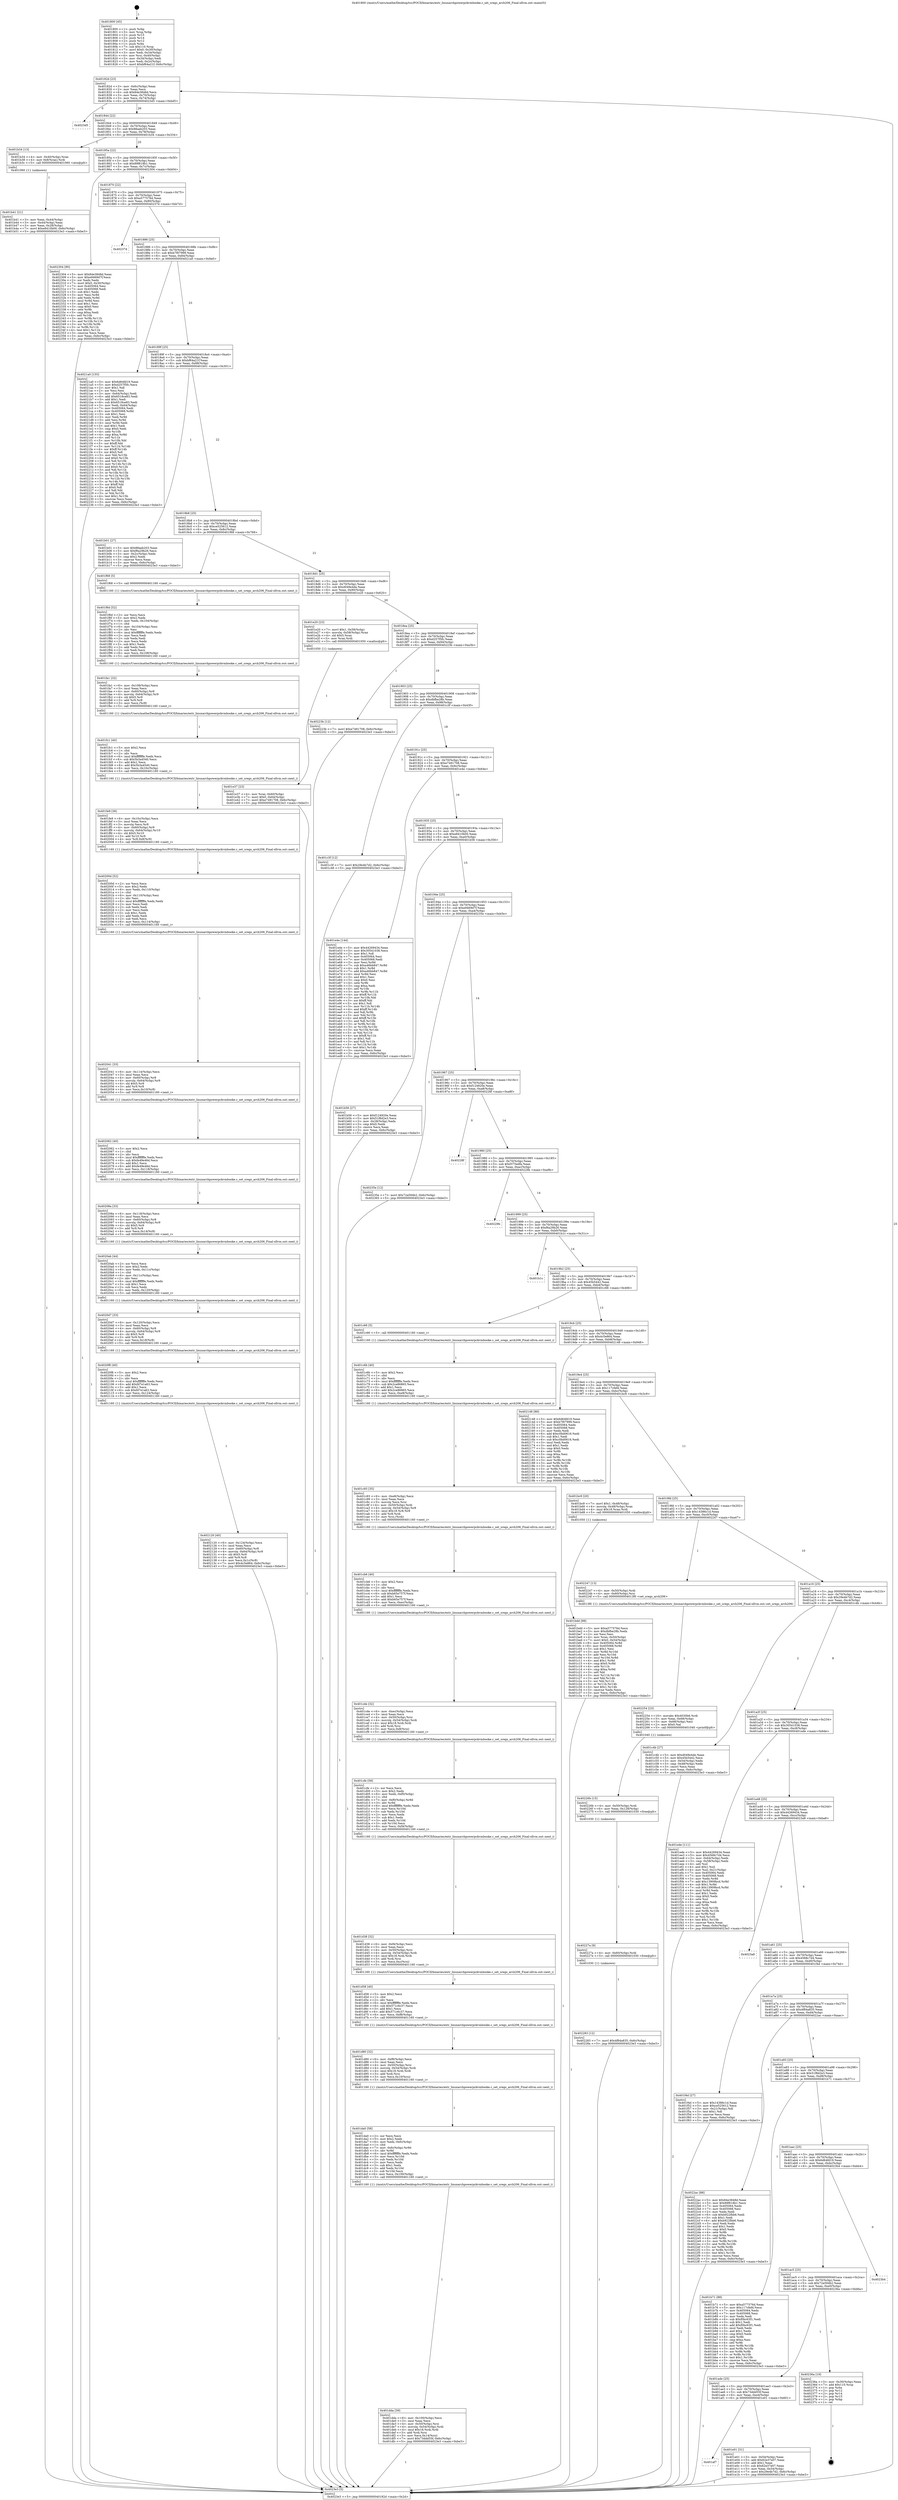 digraph "0x401800" {
  label = "0x401800 (/mnt/c/Users/mathe/Desktop/tcc/POCII/binaries/extr_linuxarchpowerpckvmbooke.c_set_sregs_arch206_Final-ollvm.out::main(0))"
  labelloc = "t"
  node[shape=record]

  Entry [label="",width=0.3,height=0.3,shape=circle,fillcolor=black,style=filled]
  "0x40182d" [label="{
     0x40182d [23]\l
     | [instrs]\l
     &nbsp;&nbsp;0x40182d \<+3\>: mov -0x6c(%rbp),%eax\l
     &nbsp;&nbsp;0x401830 \<+2\>: mov %eax,%ecx\l
     &nbsp;&nbsp;0x401832 \<+6\>: sub $0x84e3848d,%ecx\l
     &nbsp;&nbsp;0x401838 \<+3\>: mov %eax,-0x70(%rbp)\l
     &nbsp;&nbsp;0x40183b \<+3\>: mov %ecx,-0x74(%rbp)\l
     &nbsp;&nbsp;0x40183e \<+6\>: je 00000000004023d5 \<main+0xbd5\>\l
  }"]
  "0x4023d5" [label="{
     0x4023d5\l
  }", style=dashed]
  "0x401844" [label="{
     0x401844 [22]\l
     | [instrs]\l
     &nbsp;&nbsp;0x401844 \<+5\>: jmp 0000000000401849 \<main+0x49\>\l
     &nbsp;&nbsp;0x401849 \<+3\>: mov -0x70(%rbp),%eax\l
     &nbsp;&nbsp;0x40184c \<+5\>: sub $0x88aeb203,%eax\l
     &nbsp;&nbsp;0x401851 \<+3\>: mov %eax,-0x78(%rbp)\l
     &nbsp;&nbsp;0x401854 \<+6\>: je 0000000000401b34 \<main+0x334\>\l
  }"]
  Exit [label="",width=0.3,height=0.3,shape=circle,fillcolor=black,style=filled,peripheries=2]
  "0x401b34" [label="{
     0x401b34 [13]\l
     | [instrs]\l
     &nbsp;&nbsp;0x401b34 \<+4\>: mov -0x40(%rbp),%rax\l
     &nbsp;&nbsp;0x401b38 \<+4\>: mov 0x8(%rax),%rdi\l
     &nbsp;&nbsp;0x401b3c \<+5\>: call 0000000000401060 \<atoi@plt\>\l
     | [calls]\l
     &nbsp;&nbsp;0x401060 \{1\} (unknown)\l
  }"]
  "0x40185a" [label="{
     0x40185a [22]\l
     | [instrs]\l
     &nbsp;&nbsp;0x40185a \<+5\>: jmp 000000000040185f \<main+0x5f\>\l
     &nbsp;&nbsp;0x40185f \<+3\>: mov -0x70(%rbp),%eax\l
     &nbsp;&nbsp;0x401862 \<+5\>: sub $0x89f618b1,%eax\l
     &nbsp;&nbsp;0x401867 \<+3\>: mov %eax,-0x7c(%rbp)\l
     &nbsp;&nbsp;0x40186a \<+6\>: je 0000000000402304 \<main+0xb04\>\l
  }"]
  "0x402283" [label="{
     0x402283 [12]\l
     | [instrs]\l
     &nbsp;&nbsp;0x402283 \<+7\>: movl $0x4f84a835,-0x6c(%rbp)\l
     &nbsp;&nbsp;0x40228a \<+5\>: jmp 00000000004023e3 \<main+0xbe3\>\l
  }"]
  "0x402304" [label="{
     0x402304 [90]\l
     | [instrs]\l
     &nbsp;&nbsp;0x402304 \<+5\>: mov $0x84e3848d,%eax\l
     &nbsp;&nbsp;0x402309 \<+5\>: mov $0xe9469d7f,%ecx\l
     &nbsp;&nbsp;0x40230e \<+2\>: xor %edx,%edx\l
     &nbsp;&nbsp;0x402310 \<+7\>: movl $0x0,-0x30(%rbp)\l
     &nbsp;&nbsp;0x402317 \<+7\>: mov 0x405064,%esi\l
     &nbsp;&nbsp;0x40231e \<+7\>: mov 0x405068,%edi\l
     &nbsp;&nbsp;0x402325 \<+3\>: sub $0x1,%edx\l
     &nbsp;&nbsp;0x402328 \<+3\>: mov %esi,%r8d\l
     &nbsp;&nbsp;0x40232b \<+3\>: add %edx,%r8d\l
     &nbsp;&nbsp;0x40232e \<+4\>: imul %r8d,%esi\l
     &nbsp;&nbsp;0x402332 \<+3\>: and $0x1,%esi\l
     &nbsp;&nbsp;0x402335 \<+3\>: cmp $0x0,%esi\l
     &nbsp;&nbsp;0x402338 \<+4\>: sete %r9b\l
     &nbsp;&nbsp;0x40233c \<+3\>: cmp $0xa,%edi\l
     &nbsp;&nbsp;0x40233f \<+4\>: setl %r10b\l
     &nbsp;&nbsp;0x402343 \<+3\>: mov %r9b,%r11b\l
     &nbsp;&nbsp;0x402346 \<+3\>: and %r10b,%r11b\l
     &nbsp;&nbsp;0x402349 \<+3\>: xor %r10b,%r9b\l
     &nbsp;&nbsp;0x40234c \<+3\>: or %r9b,%r11b\l
     &nbsp;&nbsp;0x40234f \<+4\>: test $0x1,%r11b\l
     &nbsp;&nbsp;0x402353 \<+3\>: cmovne %ecx,%eax\l
     &nbsp;&nbsp;0x402356 \<+3\>: mov %eax,-0x6c(%rbp)\l
     &nbsp;&nbsp;0x402359 \<+5\>: jmp 00000000004023e3 \<main+0xbe3\>\l
  }"]
  "0x401870" [label="{
     0x401870 [22]\l
     | [instrs]\l
     &nbsp;&nbsp;0x401870 \<+5\>: jmp 0000000000401875 \<main+0x75\>\l
     &nbsp;&nbsp;0x401875 \<+3\>: mov -0x70(%rbp),%eax\l
     &nbsp;&nbsp;0x401878 \<+5\>: sub $0xa577576d,%eax\l
     &nbsp;&nbsp;0x40187d \<+3\>: mov %eax,-0x80(%rbp)\l
     &nbsp;&nbsp;0x401880 \<+6\>: je 000000000040237d \<main+0xb7d\>\l
  }"]
  "0x40227a" [label="{
     0x40227a [9]\l
     | [instrs]\l
     &nbsp;&nbsp;0x40227a \<+4\>: mov -0x60(%rbp),%rdi\l
     &nbsp;&nbsp;0x40227e \<+5\>: call 0000000000401030 \<free@plt\>\l
     | [calls]\l
     &nbsp;&nbsp;0x401030 \{1\} (unknown)\l
  }"]
  "0x40237d" [label="{
     0x40237d\l
  }", style=dashed]
  "0x401886" [label="{
     0x401886 [25]\l
     | [instrs]\l
     &nbsp;&nbsp;0x401886 \<+5\>: jmp 000000000040188b \<main+0x8b\>\l
     &nbsp;&nbsp;0x40188b \<+3\>: mov -0x70(%rbp),%eax\l
     &nbsp;&nbsp;0x40188e \<+5\>: sub $0xb7f07999,%eax\l
     &nbsp;&nbsp;0x401893 \<+6\>: mov %eax,-0x84(%rbp)\l
     &nbsp;&nbsp;0x401899 \<+6\>: je 00000000004021a0 \<main+0x9a0\>\l
  }"]
  "0x40226b" [label="{
     0x40226b [15]\l
     | [instrs]\l
     &nbsp;&nbsp;0x40226b \<+4\>: mov -0x50(%rbp),%rdi\l
     &nbsp;&nbsp;0x40226f \<+6\>: mov %eax,-0x128(%rbp)\l
     &nbsp;&nbsp;0x402275 \<+5\>: call 0000000000401030 \<free@plt\>\l
     | [calls]\l
     &nbsp;&nbsp;0x401030 \{1\} (unknown)\l
  }"]
  "0x4021a0" [label="{
     0x4021a0 [155]\l
     | [instrs]\l
     &nbsp;&nbsp;0x4021a0 \<+5\>: mov $0x6d64fd19,%eax\l
     &nbsp;&nbsp;0x4021a5 \<+5\>: mov $0xd257f5fc,%ecx\l
     &nbsp;&nbsp;0x4021aa \<+2\>: mov $0x1,%dl\l
     &nbsp;&nbsp;0x4021ac \<+2\>: xor %esi,%esi\l
     &nbsp;&nbsp;0x4021ae \<+3\>: mov -0x64(%rbp),%edi\l
     &nbsp;&nbsp;0x4021b1 \<+6\>: add $0x6518ce83,%edi\l
     &nbsp;&nbsp;0x4021b7 \<+3\>: add $0x1,%edi\l
     &nbsp;&nbsp;0x4021ba \<+6\>: sub $0x6518ce83,%edi\l
     &nbsp;&nbsp;0x4021c0 \<+3\>: mov %edi,-0x64(%rbp)\l
     &nbsp;&nbsp;0x4021c3 \<+7\>: mov 0x405064,%edi\l
     &nbsp;&nbsp;0x4021ca \<+8\>: mov 0x405068,%r8d\l
     &nbsp;&nbsp;0x4021d2 \<+3\>: sub $0x1,%esi\l
     &nbsp;&nbsp;0x4021d5 \<+3\>: mov %edi,%r9d\l
     &nbsp;&nbsp;0x4021d8 \<+3\>: add %esi,%r9d\l
     &nbsp;&nbsp;0x4021db \<+4\>: imul %r9d,%edi\l
     &nbsp;&nbsp;0x4021df \<+3\>: and $0x1,%edi\l
     &nbsp;&nbsp;0x4021e2 \<+3\>: cmp $0x0,%edi\l
     &nbsp;&nbsp;0x4021e5 \<+4\>: sete %r10b\l
     &nbsp;&nbsp;0x4021e9 \<+4\>: cmp $0xa,%r8d\l
     &nbsp;&nbsp;0x4021ed \<+4\>: setl %r11b\l
     &nbsp;&nbsp;0x4021f1 \<+3\>: mov %r10b,%bl\l
     &nbsp;&nbsp;0x4021f4 \<+3\>: xor $0xff,%bl\l
     &nbsp;&nbsp;0x4021f7 \<+3\>: mov %r11b,%r14b\l
     &nbsp;&nbsp;0x4021fa \<+4\>: xor $0xff,%r14b\l
     &nbsp;&nbsp;0x4021fe \<+3\>: xor $0x0,%dl\l
     &nbsp;&nbsp;0x402201 \<+3\>: mov %bl,%r15b\l
     &nbsp;&nbsp;0x402204 \<+4\>: and $0x0,%r15b\l
     &nbsp;&nbsp;0x402208 \<+3\>: and %dl,%r10b\l
     &nbsp;&nbsp;0x40220b \<+3\>: mov %r14b,%r12b\l
     &nbsp;&nbsp;0x40220e \<+4\>: and $0x0,%r12b\l
     &nbsp;&nbsp;0x402212 \<+3\>: and %dl,%r11b\l
     &nbsp;&nbsp;0x402215 \<+3\>: or %r10b,%r15b\l
     &nbsp;&nbsp;0x402218 \<+3\>: or %r11b,%r12b\l
     &nbsp;&nbsp;0x40221b \<+3\>: xor %r12b,%r15b\l
     &nbsp;&nbsp;0x40221e \<+3\>: or %r14b,%bl\l
     &nbsp;&nbsp;0x402221 \<+3\>: xor $0xff,%bl\l
     &nbsp;&nbsp;0x402224 \<+3\>: or $0x0,%dl\l
     &nbsp;&nbsp;0x402227 \<+2\>: and %dl,%bl\l
     &nbsp;&nbsp;0x402229 \<+3\>: or %bl,%r15b\l
     &nbsp;&nbsp;0x40222c \<+4\>: test $0x1,%r15b\l
     &nbsp;&nbsp;0x402230 \<+3\>: cmovne %ecx,%eax\l
     &nbsp;&nbsp;0x402233 \<+3\>: mov %eax,-0x6c(%rbp)\l
     &nbsp;&nbsp;0x402236 \<+5\>: jmp 00000000004023e3 \<main+0xbe3\>\l
  }"]
  "0x40189f" [label="{
     0x40189f [25]\l
     | [instrs]\l
     &nbsp;&nbsp;0x40189f \<+5\>: jmp 00000000004018a4 \<main+0xa4\>\l
     &nbsp;&nbsp;0x4018a4 \<+3\>: mov -0x70(%rbp),%eax\l
     &nbsp;&nbsp;0x4018a7 \<+5\>: sub $0xbf64a21f,%eax\l
     &nbsp;&nbsp;0x4018ac \<+6\>: mov %eax,-0x88(%rbp)\l
     &nbsp;&nbsp;0x4018b2 \<+6\>: je 0000000000401b01 \<main+0x301\>\l
  }"]
  "0x402254" [label="{
     0x402254 [23]\l
     | [instrs]\l
     &nbsp;&nbsp;0x402254 \<+10\>: movabs $0x4030b6,%rdi\l
     &nbsp;&nbsp;0x40225e \<+3\>: mov %eax,-0x68(%rbp)\l
     &nbsp;&nbsp;0x402261 \<+3\>: mov -0x68(%rbp),%esi\l
     &nbsp;&nbsp;0x402264 \<+2\>: mov $0x0,%al\l
     &nbsp;&nbsp;0x402266 \<+5\>: call 0000000000401040 \<printf@plt\>\l
     | [calls]\l
     &nbsp;&nbsp;0x401040 \{1\} (unknown)\l
  }"]
  "0x401b01" [label="{
     0x401b01 [27]\l
     | [instrs]\l
     &nbsp;&nbsp;0x401b01 \<+5\>: mov $0x88aeb203,%eax\l
     &nbsp;&nbsp;0x401b06 \<+5\>: mov $0xf6a29b26,%ecx\l
     &nbsp;&nbsp;0x401b0b \<+3\>: mov -0x2c(%rbp),%edx\l
     &nbsp;&nbsp;0x401b0e \<+3\>: cmp $0x2,%edx\l
     &nbsp;&nbsp;0x401b11 \<+3\>: cmovne %ecx,%eax\l
     &nbsp;&nbsp;0x401b14 \<+3\>: mov %eax,-0x6c(%rbp)\l
     &nbsp;&nbsp;0x401b17 \<+5\>: jmp 00000000004023e3 \<main+0xbe3\>\l
  }"]
  "0x4018b8" [label="{
     0x4018b8 [25]\l
     | [instrs]\l
     &nbsp;&nbsp;0x4018b8 \<+5\>: jmp 00000000004018bd \<main+0xbd\>\l
     &nbsp;&nbsp;0x4018bd \<+3\>: mov -0x70(%rbp),%eax\l
     &nbsp;&nbsp;0x4018c0 \<+5\>: sub $0xce525612,%eax\l
     &nbsp;&nbsp;0x4018c5 \<+6\>: mov %eax,-0x8c(%rbp)\l
     &nbsp;&nbsp;0x4018cb \<+6\>: je 0000000000401f68 \<main+0x768\>\l
  }"]
  "0x4023e3" [label="{
     0x4023e3 [5]\l
     | [instrs]\l
     &nbsp;&nbsp;0x4023e3 \<+5\>: jmp 000000000040182d \<main+0x2d\>\l
  }"]
  "0x401800" [label="{
     0x401800 [45]\l
     | [instrs]\l
     &nbsp;&nbsp;0x401800 \<+1\>: push %rbp\l
     &nbsp;&nbsp;0x401801 \<+3\>: mov %rsp,%rbp\l
     &nbsp;&nbsp;0x401804 \<+2\>: push %r15\l
     &nbsp;&nbsp;0x401806 \<+2\>: push %r14\l
     &nbsp;&nbsp;0x401808 \<+2\>: push %r12\l
     &nbsp;&nbsp;0x40180a \<+1\>: push %rbx\l
     &nbsp;&nbsp;0x40180b \<+7\>: sub $0x110,%rsp\l
     &nbsp;&nbsp;0x401812 \<+7\>: movl $0x0,-0x30(%rbp)\l
     &nbsp;&nbsp;0x401819 \<+3\>: mov %edi,-0x34(%rbp)\l
     &nbsp;&nbsp;0x40181c \<+4\>: mov %rsi,-0x40(%rbp)\l
     &nbsp;&nbsp;0x401820 \<+3\>: mov -0x34(%rbp),%edi\l
     &nbsp;&nbsp;0x401823 \<+3\>: mov %edi,-0x2c(%rbp)\l
     &nbsp;&nbsp;0x401826 \<+7\>: movl $0xbf64a21f,-0x6c(%rbp)\l
  }"]
  "0x401b41" [label="{
     0x401b41 [21]\l
     | [instrs]\l
     &nbsp;&nbsp;0x401b41 \<+3\>: mov %eax,-0x44(%rbp)\l
     &nbsp;&nbsp;0x401b44 \<+3\>: mov -0x44(%rbp),%eax\l
     &nbsp;&nbsp;0x401b47 \<+3\>: mov %eax,-0x28(%rbp)\l
     &nbsp;&nbsp;0x401b4a \<+7\>: movl $0xe8410b00,-0x6c(%rbp)\l
     &nbsp;&nbsp;0x401b51 \<+5\>: jmp 00000000004023e3 \<main+0xbe3\>\l
  }"]
  "0x402120" [label="{
     0x402120 [40]\l
     | [instrs]\l
     &nbsp;&nbsp;0x402120 \<+6\>: mov -0x124(%rbp),%ecx\l
     &nbsp;&nbsp;0x402126 \<+3\>: imul %eax,%ecx\l
     &nbsp;&nbsp;0x402129 \<+4\>: mov -0x60(%rbp),%r8\l
     &nbsp;&nbsp;0x40212d \<+4\>: movslq -0x64(%rbp),%r9\l
     &nbsp;&nbsp;0x402131 \<+4\>: shl $0x5,%r9\l
     &nbsp;&nbsp;0x402135 \<+3\>: add %r9,%r8\l
     &nbsp;&nbsp;0x402138 \<+4\>: mov %ecx,0x1c(%r8)\l
     &nbsp;&nbsp;0x40213c \<+7\>: movl $0x4c5e864,-0x6c(%rbp)\l
     &nbsp;&nbsp;0x402143 \<+5\>: jmp 00000000004023e3 \<main+0xbe3\>\l
  }"]
  "0x401f68" [label="{
     0x401f68 [5]\l
     | [instrs]\l
     &nbsp;&nbsp;0x401f68 \<+5\>: call 0000000000401160 \<next_i\>\l
     | [calls]\l
     &nbsp;&nbsp;0x401160 \{1\} (/mnt/c/Users/mathe/Desktop/tcc/POCII/binaries/extr_linuxarchpowerpckvmbooke.c_set_sregs_arch206_Final-ollvm.out::next_i)\l
  }"]
  "0x4018d1" [label="{
     0x4018d1 [25]\l
     | [instrs]\l
     &nbsp;&nbsp;0x4018d1 \<+5\>: jmp 00000000004018d6 \<main+0xd6\>\l
     &nbsp;&nbsp;0x4018d6 \<+3\>: mov -0x70(%rbp),%eax\l
     &nbsp;&nbsp;0x4018d9 \<+5\>: sub $0xd049e4de,%eax\l
     &nbsp;&nbsp;0x4018de \<+6\>: mov %eax,-0x90(%rbp)\l
     &nbsp;&nbsp;0x4018e4 \<+6\>: je 0000000000401e20 \<main+0x620\>\l
  }"]
  "0x4020f8" [label="{
     0x4020f8 [40]\l
     | [instrs]\l
     &nbsp;&nbsp;0x4020f8 \<+5\>: mov $0x2,%ecx\l
     &nbsp;&nbsp;0x4020fd \<+1\>: cltd\l
     &nbsp;&nbsp;0x4020fe \<+2\>: idiv %ecx\l
     &nbsp;&nbsp;0x402100 \<+6\>: imul $0xfffffffe,%edx,%ecx\l
     &nbsp;&nbsp;0x402106 \<+6\>: add $0xfd7e1a63,%ecx\l
     &nbsp;&nbsp;0x40210c \<+3\>: add $0x1,%ecx\l
     &nbsp;&nbsp;0x40210f \<+6\>: sub $0xfd7e1a63,%ecx\l
     &nbsp;&nbsp;0x402115 \<+6\>: mov %ecx,-0x124(%rbp)\l
     &nbsp;&nbsp;0x40211b \<+5\>: call 0000000000401160 \<next_i\>\l
     | [calls]\l
     &nbsp;&nbsp;0x401160 \{1\} (/mnt/c/Users/mathe/Desktop/tcc/POCII/binaries/extr_linuxarchpowerpckvmbooke.c_set_sregs_arch206_Final-ollvm.out::next_i)\l
  }"]
  "0x401e20" [label="{
     0x401e20 [23]\l
     | [instrs]\l
     &nbsp;&nbsp;0x401e20 \<+7\>: movl $0x1,-0x58(%rbp)\l
     &nbsp;&nbsp;0x401e27 \<+4\>: movslq -0x58(%rbp),%rax\l
     &nbsp;&nbsp;0x401e2b \<+4\>: shl $0x5,%rax\l
     &nbsp;&nbsp;0x401e2f \<+3\>: mov %rax,%rdi\l
     &nbsp;&nbsp;0x401e32 \<+5\>: call 0000000000401050 \<malloc@plt\>\l
     | [calls]\l
     &nbsp;&nbsp;0x401050 \{1\} (unknown)\l
  }"]
  "0x4018ea" [label="{
     0x4018ea [25]\l
     | [instrs]\l
     &nbsp;&nbsp;0x4018ea \<+5\>: jmp 00000000004018ef \<main+0xef\>\l
     &nbsp;&nbsp;0x4018ef \<+3\>: mov -0x70(%rbp),%eax\l
     &nbsp;&nbsp;0x4018f2 \<+5\>: sub $0xd257f5fc,%eax\l
     &nbsp;&nbsp;0x4018f7 \<+6\>: mov %eax,-0x94(%rbp)\l
     &nbsp;&nbsp;0x4018fd \<+6\>: je 000000000040223b \<main+0xa3b\>\l
  }"]
  "0x4020d7" [label="{
     0x4020d7 [33]\l
     | [instrs]\l
     &nbsp;&nbsp;0x4020d7 \<+6\>: mov -0x120(%rbp),%ecx\l
     &nbsp;&nbsp;0x4020dd \<+3\>: imul %eax,%ecx\l
     &nbsp;&nbsp;0x4020e0 \<+4\>: mov -0x60(%rbp),%r8\l
     &nbsp;&nbsp;0x4020e4 \<+4\>: movslq -0x64(%rbp),%r9\l
     &nbsp;&nbsp;0x4020e8 \<+4\>: shl $0x5,%r9\l
     &nbsp;&nbsp;0x4020ec \<+3\>: add %r9,%r8\l
     &nbsp;&nbsp;0x4020ef \<+4\>: mov %ecx,0x18(%r8)\l
     &nbsp;&nbsp;0x4020f3 \<+5\>: call 0000000000401160 \<next_i\>\l
     | [calls]\l
     &nbsp;&nbsp;0x401160 \{1\} (/mnt/c/Users/mathe/Desktop/tcc/POCII/binaries/extr_linuxarchpowerpckvmbooke.c_set_sregs_arch206_Final-ollvm.out::next_i)\l
  }"]
  "0x40223b" [label="{
     0x40223b [12]\l
     | [instrs]\l
     &nbsp;&nbsp;0x40223b \<+7\>: movl $0xe7491708,-0x6c(%rbp)\l
     &nbsp;&nbsp;0x402242 \<+5\>: jmp 00000000004023e3 \<main+0xbe3\>\l
  }"]
  "0x401903" [label="{
     0x401903 [25]\l
     | [instrs]\l
     &nbsp;&nbsp;0x401903 \<+5\>: jmp 0000000000401908 \<main+0x108\>\l
     &nbsp;&nbsp;0x401908 \<+3\>: mov -0x70(%rbp),%eax\l
     &nbsp;&nbsp;0x40190b \<+5\>: sub $0xdbfbe28b,%eax\l
     &nbsp;&nbsp;0x401910 \<+6\>: mov %eax,-0x98(%rbp)\l
     &nbsp;&nbsp;0x401916 \<+6\>: je 0000000000401c3f \<main+0x43f\>\l
  }"]
  "0x4020ab" [label="{
     0x4020ab [44]\l
     | [instrs]\l
     &nbsp;&nbsp;0x4020ab \<+2\>: xor %ecx,%ecx\l
     &nbsp;&nbsp;0x4020ad \<+5\>: mov $0x2,%edx\l
     &nbsp;&nbsp;0x4020b2 \<+6\>: mov %edx,-0x11c(%rbp)\l
     &nbsp;&nbsp;0x4020b8 \<+1\>: cltd\l
     &nbsp;&nbsp;0x4020b9 \<+6\>: mov -0x11c(%rbp),%esi\l
     &nbsp;&nbsp;0x4020bf \<+2\>: idiv %esi\l
     &nbsp;&nbsp;0x4020c1 \<+6\>: imul $0xfffffffe,%edx,%edx\l
     &nbsp;&nbsp;0x4020c7 \<+3\>: sub $0x1,%ecx\l
     &nbsp;&nbsp;0x4020ca \<+2\>: sub %ecx,%edx\l
     &nbsp;&nbsp;0x4020cc \<+6\>: mov %edx,-0x120(%rbp)\l
     &nbsp;&nbsp;0x4020d2 \<+5\>: call 0000000000401160 \<next_i\>\l
     | [calls]\l
     &nbsp;&nbsp;0x401160 \{1\} (/mnt/c/Users/mathe/Desktop/tcc/POCII/binaries/extr_linuxarchpowerpckvmbooke.c_set_sregs_arch206_Final-ollvm.out::next_i)\l
  }"]
  "0x401c3f" [label="{
     0x401c3f [12]\l
     | [instrs]\l
     &nbsp;&nbsp;0x401c3f \<+7\>: movl $0x29e4b7d2,-0x6c(%rbp)\l
     &nbsp;&nbsp;0x401c46 \<+5\>: jmp 00000000004023e3 \<main+0xbe3\>\l
  }"]
  "0x40191c" [label="{
     0x40191c [25]\l
     | [instrs]\l
     &nbsp;&nbsp;0x40191c \<+5\>: jmp 0000000000401921 \<main+0x121\>\l
     &nbsp;&nbsp;0x401921 \<+3\>: mov -0x70(%rbp),%eax\l
     &nbsp;&nbsp;0x401924 \<+5\>: sub $0xe7491708,%eax\l
     &nbsp;&nbsp;0x401929 \<+6\>: mov %eax,-0x9c(%rbp)\l
     &nbsp;&nbsp;0x40192f \<+6\>: je 0000000000401e4e \<main+0x64e\>\l
  }"]
  "0x40208a" [label="{
     0x40208a [33]\l
     | [instrs]\l
     &nbsp;&nbsp;0x40208a \<+6\>: mov -0x118(%rbp),%ecx\l
     &nbsp;&nbsp;0x402090 \<+3\>: imul %eax,%ecx\l
     &nbsp;&nbsp;0x402093 \<+4\>: mov -0x60(%rbp),%r8\l
     &nbsp;&nbsp;0x402097 \<+4\>: movslq -0x64(%rbp),%r9\l
     &nbsp;&nbsp;0x40209b \<+4\>: shl $0x5,%r9\l
     &nbsp;&nbsp;0x40209f \<+3\>: add %r9,%r8\l
     &nbsp;&nbsp;0x4020a2 \<+4\>: mov %ecx,0x14(%r8)\l
     &nbsp;&nbsp;0x4020a6 \<+5\>: call 0000000000401160 \<next_i\>\l
     | [calls]\l
     &nbsp;&nbsp;0x401160 \{1\} (/mnt/c/Users/mathe/Desktop/tcc/POCII/binaries/extr_linuxarchpowerpckvmbooke.c_set_sregs_arch206_Final-ollvm.out::next_i)\l
  }"]
  "0x401e4e" [label="{
     0x401e4e [144]\l
     | [instrs]\l
     &nbsp;&nbsp;0x401e4e \<+5\>: mov $0x44269434,%eax\l
     &nbsp;&nbsp;0x401e53 \<+5\>: mov $0x30541038,%ecx\l
     &nbsp;&nbsp;0x401e58 \<+2\>: mov $0x1,%dl\l
     &nbsp;&nbsp;0x401e5a \<+7\>: mov 0x405064,%esi\l
     &nbsp;&nbsp;0x401e61 \<+7\>: mov 0x405068,%edi\l
     &nbsp;&nbsp;0x401e68 \<+3\>: mov %esi,%r8d\l
     &nbsp;&nbsp;0x401e6b \<+7\>: sub $0xa46bb847,%r8d\l
     &nbsp;&nbsp;0x401e72 \<+4\>: sub $0x1,%r8d\l
     &nbsp;&nbsp;0x401e76 \<+7\>: add $0xa46bb847,%r8d\l
     &nbsp;&nbsp;0x401e7d \<+4\>: imul %r8d,%esi\l
     &nbsp;&nbsp;0x401e81 \<+3\>: and $0x1,%esi\l
     &nbsp;&nbsp;0x401e84 \<+3\>: cmp $0x0,%esi\l
     &nbsp;&nbsp;0x401e87 \<+4\>: sete %r9b\l
     &nbsp;&nbsp;0x401e8b \<+3\>: cmp $0xa,%edi\l
     &nbsp;&nbsp;0x401e8e \<+4\>: setl %r10b\l
     &nbsp;&nbsp;0x401e92 \<+3\>: mov %r9b,%r11b\l
     &nbsp;&nbsp;0x401e95 \<+4\>: xor $0xff,%r11b\l
     &nbsp;&nbsp;0x401e99 \<+3\>: mov %r10b,%bl\l
     &nbsp;&nbsp;0x401e9c \<+3\>: xor $0xff,%bl\l
     &nbsp;&nbsp;0x401e9f \<+3\>: xor $0x1,%dl\l
     &nbsp;&nbsp;0x401ea2 \<+3\>: mov %r11b,%r14b\l
     &nbsp;&nbsp;0x401ea5 \<+4\>: and $0xff,%r14b\l
     &nbsp;&nbsp;0x401ea9 \<+3\>: and %dl,%r9b\l
     &nbsp;&nbsp;0x401eac \<+3\>: mov %bl,%r15b\l
     &nbsp;&nbsp;0x401eaf \<+4\>: and $0xff,%r15b\l
     &nbsp;&nbsp;0x401eb3 \<+3\>: and %dl,%r10b\l
     &nbsp;&nbsp;0x401eb6 \<+3\>: or %r9b,%r14b\l
     &nbsp;&nbsp;0x401eb9 \<+3\>: or %r10b,%r15b\l
     &nbsp;&nbsp;0x401ebc \<+3\>: xor %r15b,%r14b\l
     &nbsp;&nbsp;0x401ebf \<+3\>: or %bl,%r11b\l
     &nbsp;&nbsp;0x401ec2 \<+4\>: xor $0xff,%r11b\l
     &nbsp;&nbsp;0x401ec6 \<+3\>: or $0x1,%dl\l
     &nbsp;&nbsp;0x401ec9 \<+3\>: and %dl,%r11b\l
     &nbsp;&nbsp;0x401ecc \<+3\>: or %r11b,%r14b\l
     &nbsp;&nbsp;0x401ecf \<+4\>: test $0x1,%r14b\l
     &nbsp;&nbsp;0x401ed3 \<+3\>: cmovne %ecx,%eax\l
     &nbsp;&nbsp;0x401ed6 \<+3\>: mov %eax,-0x6c(%rbp)\l
     &nbsp;&nbsp;0x401ed9 \<+5\>: jmp 00000000004023e3 \<main+0xbe3\>\l
  }"]
  "0x401935" [label="{
     0x401935 [25]\l
     | [instrs]\l
     &nbsp;&nbsp;0x401935 \<+5\>: jmp 000000000040193a \<main+0x13a\>\l
     &nbsp;&nbsp;0x40193a \<+3\>: mov -0x70(%rbp),%eax\l
     &nbsp;&nbsp;0x40193d \<+5\>: sub $0xe8410b00,%eax\l
     &nbsp;&nbsp;0x401942 \<+6\>: mov %eax,-0xa0(%rbp)\l
     &nbsp;&nbsp;0x401948 \<+6\>: je 0000000000401b56 \<main+0x356\>\l
  }"]
  "0x402062" [label="{
     0x402062 [40]\l
     | [instrs]\l
     &nbsp;&nbsp;0x402062 \<+5\>: mov $0x2,%ecx\l
     &nbsp;&nbsp;0x402067 \<+1\>: cltd\l
     &nbsp;&nbsp;0x402068 \<+2\>: idiv %ecx\l
     &nbsp;&nbsp;0x40206a \<+6\>: imul $0xfffffffe,%edx,%ecx\l
     &nbsp;&nbsp;0x402070 \<+6\>: sub $0xfe49e46d,%ecx\l
     &nbsp;&nbsp;0x402076 \<+3\>: add $0x1,%ecx\l
     &nbsp;&nbsp;0x402079 \<+6\>: add $0xfe49e46d,%ecx\l
     &nbsp;&nbsp;0x40207f \<+6\>: mov %ecx,-0x118(%rbp)\l
     &nbsp;&nbsp;0x402085 \<+5\>: call 0000000000401160 \<next_i\>\l
     | [calls]\l
     &nbsp;&nbsp;0x401160 \{1\} (/mnt/c/Users/mathe/Desktop/tcc/POCII/binaries/extr_linuxarchpowerpckvmbooke.c_set_sregs_arch206_Final-ollvm.out::next_i)\l
  }"]
  "0x401b56" [label="{
     0x401b56 [27]\l
     | [instrs]\l
     &nbsp;&nbsp;0x401b56 \<+5\>: mov $0xf124920e,%eax\l
     &nbsp;&nbsp;0x401b5b \<+5\>: mov $0x51f8d2e3,%ecx\l
     &nbsp;&nbsp;0x401b60 \<+3\>: mov -0x28(%rbp),%edx\l
     &nbsp;&nbsp;0x401b63 \<+3\>: cmp $0x0,%edx\l
     &nbsp;&nbsp;0x401b66 \<+3\>: cmove %ecx,%eax\l
     &nbsp;&nbsp;0x401b69 \<+3\>: mov %eax,-0x6c(%rbp)\l
     &nbsp;&nbsp;0x401b6c \<+5\>: jmp 00000000004023e3 \<main+0xbe3\>\l
  }"]
  "0x40194e" [label="{
     0x40194e [25]\l
     | [instrs]\l
     &nbsp;&nbsp;0x40194e \<+5\>: jmp 0000000000401953 \<main+0x153\>\l
     &nbsp;&nbsp;0x401953 \<+3\>: mov -0x70(%rbp),%eax\l
     &nbsp;&nbsp;0x401956 \<+5\>: sub $0xe9469d7f,%eax\l
     &nbsp;&nbsp;0x40195b \<+6\>: mov %eax,-0xa4(%rbp)\l
     &nbsp;&nbsp;0x401961 \<+6\>: je 000000000040235e \<main+0xb5e\>\l
  }"]
  "0x402041" [label="{
     0x402041 [33]\l
     | [instrs]\l
     &nbsp;&nbsp;0x402041 \<+6\>: mov -0x114(%rbp),%ecx\l
     &nbsp;&nbsp;0x402047 \<+3\>: imul %eax,%ecx\l
     &nbsp;&nbsp;0x40204a \<+4\>: mov -0x60(%rbp),%r8\l
     &nbsp;&nbsp;0x40204e \<+4\>: movslq -0x64(%rbp),%r9\l
     &nbsp;&nbsp;0x402052 \<+4\>: shl $0x5,%r9\l
     &nbsp;&nbsp;0x402056 \<+3\>: add %r9,%r8\l
     &nbsp;&nbsp;0x402059 \<+4\>: mov %ecx,0x10(%r8)\l
     &nbsp;&nbsp;0x40205d \<+5\>: call 0000000000401160 \<next_i\>\l
     | [calls]\l
     &nbsp;&nbsp;0x401160 \{1\} (/mnt/c/Users/mathe/Desktop/tcc/POCII/binaries/extr_linuxarchpowerpckvmbooke.c_set_sregs_arch206_Final-ollvm.out::next_i)\l
  }"]
  "0x40235e" [label="{
     0x40235e [12]\l
     | [instrs]\l
     &nbsp;&nbsp;0x40235e \<+7\>: movl $0x72a594b2,-0x6c(%rbp)\l
     &nbsp;&nbsp;0x402365 \<+5\>: jmp 00000000004023e3 \<main+0xbe3\>\l
  }"]
  "0x401967" [label="{
     0x401967 [25]\l
     | [instrs]\l
     &nbsp;&nbsp;0x401967 \<+5\>: jmp 000000000040196c \<main+0x16c\>\l
     &nbsp;&nbsp;0x40196c \<+3\>: mov -0x70(%rbp),%eax\l
     &nbsp;&nbsp;0x40196f \<+5\>: sub $0xf124920e,%eax\l
     &nbsp;&nbsp;0x401974 \<+6\>: mov %eax,-0xa8(%rbp)\l
     &nbsp;&nbsp;0x40197a \<+6\>: je 000000000040228f \<main+0xa8f\>\l
  }"]
  "0x40200d" [label="{
     0x40200d [52]\l
     | [instrs]\l
     &nbsp;&nbsp;0x40200d \<+2\>: xor %ecx,%ecx\l
     &nbsp;&nbsp;0x40200f \<+5\>: mov $0x2,%edx\l
     &nbsp;&nbsp;0x402014 \<+6\>: mov %edx,-0x110(%rbp)\l
     &nbsp;&nbsp;0x40201a \<+1\>: cltd\l
     &nbsp;&nbsp;0x40201b \<+6\>: mov -0x110(%rbp),%esi\l
     &nbsp;&nbsp;0x402021 \<+2\>: idiv %esi\l
     &nbsp;&nbsp;0x402023 \<+6\>: imul $0xfffffffe,%edx,%edx\l
     &nbsp;&nbsp;0x402029 \<+2\>: mov %ecx,%edi\l
     &nbsp;&nbsp;0x40202b \<+2\>: sub %edx,%edi\l
     &nbsp;&nbsp;0x40202d \<+2\>: mov %ecx,%edx\l
     &nbsp;&nbsp;0x40202f \<+3\>: sub $0x1,%edx\l
     &nbsp;&nbsp;0x402032 \<+2\>: add %edx,%edi\l
     &nbsp;&nbsp;0x402034 \<+2\>: sub %edi,%ecx\l
     &nbsp;&nbsp;0x402036 \<+6\>: mov %ecx,-0x114(%rbp)\l
     &nbsp;&nbsp;0x40203c \<+5\>: call 0000000000401160 \<next_i\>\l
     | [calls]\l
     &nbsp;&nbsp;0x401160 \{1\} (/mnt/c/Users/mathe/Desktop/tcc/POCII/binaries/extr_linuxarchpowerpckvmbooke.c_set_sregs_arch206_Final-ollvm.out::next_i)\l
  }"]
  "0x40228f" [label="{
     0x40228f\l
  }", style=dashed]
  "0x401980" [label="{
     0x401980 [25]\l
     | [instrs]\l
     &nbsp;&nbsp;0x401980 \<+5\>: jmp 0000000000401985 \<main+0x185\>\l
     &nbsp;&nbsp;0x401985 \<+3\>: mov -0x70(%rbp),%eax\l
     &nbsp;&nbsp;0x401988 \<+5\>: sub $0xf375edfa,%eax\l
     &nbsp;&nbsp;0x40198d \<+6\>: mov %eax,-0xac(%rbp)\l
     &nbsp;&nbsp;0x401993 \<+6\>: je 000000000040229b \<main+0xa9b\>\l
  }"]
  "0x401fe9" [label="{
     0x401fe9 [36]\l
     | [instrs]\l
     &nbsp;&nbsp;0x401fe9 \<+6\>: mov -0x10c(%rbp),%ecx\l
     &nbsp;&nbsp;0x401fef \<+3\>: imul %eax,%ecx\l
     &nbsp;&nbsp;0x401ff2 \<+3\>: movslq %ecx,%r8\l
     &nbsp;&nbsp;0x401ff5 \<+4\>: mov -0x60(%rbp),%r9\l
     &nbsp;&nbsp;0x401ff9 \<+4\>: movslq -0x64(%rbp),%r10\l
     &nbsp;&nbsp;0x401ffd \<+4\>: shl $0x5,%r10\l
     &nbsp;&nbsp;0x402001 \<+3\>: add %r10,%r9\l
     &nbsp;&nbsp;0x402004 \<+4\>: mov %r8,0x8(%r9)\l
     &nbsp;&nbsp;0x402008 \<+5\>: call 0000000000401160 \<next_i\>\l
     | [calls]\l
     &nbsp;&nbsp;0x401160 \{1\} (/mnt/c/Users/mathe/Desktop/tcc/POCII/binaries/extr_linuxarchpowerpckvmbooke.c_set_sregs_arch206_Final-ollvm.out::next_i)\l
  }"]
  "0x40229b" [label="{
     0x40229b\l
  }", style=dashed]
  "0x401999" [label="{
     0x401999 [25]\l
     | [instrs]\l
     &nbsp;&nbsp;0x401999 \<+5\>: jmp 000000000040199e \<main+0x19e\>\l
     &nbsp;&nbsp;0x40199e \<+3\>: mov -0x70(%rbp),%eax\l
     &nbsp;&nbsp;0x4019a1 \<+5\>: sub $0xf6a29b26,%eax\l
     &nbsp;&nbsp;0x4019a6 \<+6\>: mov %eax,-0xb0(%rbp)\l
     &nbsp;&nbsp;0x4019ac \<+6\>: je 0000000000401b1c \<main+0x31c\>\l
  }"]
  "0x401fc1" [label="{
     0x401fc1 [40]\l
     | [instrs]\l
     &nbsp;&nbsp;0x401fc1 \<+5\>: mov $0x2,%ecx\l
     &nbsp;&nbsp;0x401fc6 \<+1\>: cltd\l
     &nbsp;&nbsp;0x401fc7 \<+2\>: idiv %ecx\l
     &nbsp;&nbsp;0x401fc9 \<+6\>: imul $0xfffffffe,%edx,%ecx\l
     &nbsp;&nbsp;0x401fcf \<+6\>: sub $0x5b3a4540,%ecx\l
     &nbsp;&nbsp;0x401fd5 \<+3\>: add $0x1,%ecx\l
     &nbsp;&nbsp;0x401fd8 \<+6\>: add $0x5b3a4540,%ecx\l
     &nbsp;&nbsp;0x401fde \<+6\>: mov %ecx,-0x10c(%rbp)\l
     &nbsp;&nbsp;0x401fe4 \<+5\>: call 0000000000401160 \<next_i\>\l
     | [calls]\l
     &nbsp;&nbsp;0x401160 \{1\} (/mnt/c/Users/mathe/Desktop/tcc/POCII/binaries/extr_linuxarchpowerpckvmbooke.c_set_sregs_arch206_Final-ollvm.out::next_i)\l
  }"]
  "0x401b1c" [label="{
     0x401b1c\l
  }", style=dashed]
  "0x4019b2" [label="{
     0x4019b2 [25]\l
     | [instrs]\l
     &nbsp;&nbsp;0x4019b2 \<+5\>: jmp 00000000004019b7 \<main+0x1b7\>\l
     &nbsp;&nbsp;0x4019b7 \<+3\>: mov -0x70(%rbp),%eax\l
     &nbsp;&nbsp;0x4019ba \<+5\>: sub $0x45b5442,%eax\l
     &nbsp;&nbsp;0x4019bf \<+6\>: mov %eax,-0xb4(%rbp)\l
     &nbsp;&nbsp;0x4019c5 \<+6\>: je 0000000000401c66 \<main+0x466\>\l
  }"]
  "0x401fa1" [label="{
     0x401fa1 [32]\l
     | [instrs]\l
     &nbsp;&nbsp;0x401fa1 \<+6\>: mov -0x108(%rbp),%ecx\l
     &nbsp;&nbsp;0x401fa7 \<+3\>: imul %eax,%ecx\l
     &nbsp;&nbsp;0x401faa \<+4\>: mov -0x60(%rbp),%r8\l
     &nbsp;&nbsp;0x401fae \<+4\>: movslq -0x64(%rbp),%r9\l
     &nbsp;&nbsp;0x401fb2 \<+4\>: shl $0x5,%r9\l
     &nbsp;&nbsp;0x401fb6 \<+3\>: add %r9,%r8\l
     &nbsp;&nbsp;0x401fb9 \<+3\>: mov %ecx,(%r8)\l
     &nbsp;&nbsp;0x401fbc \<+5\>: call 0000000000401160 \<next_i\>\l
     | [calls]\l
     &nbsp;&nbsp;0x401160 \{1\} (/mnt/c/Users/mathe/Desktop/tcc/POCII/binaries/extr_linuxarchpowerpckvmbooke.c_set_sregs_arch206_Final-ollvm.out::next_i)\l
  }"]
  "0x401c66" [label="{
     0x401c66 [5]\l
     | [instrs]\l
     &nbsp;&nbsp;0x401c66 \<+5\>: call 0000000000401160 \<next_i\>\l
     | [calls]\l
     &nbsp;&nbsp;0x401160 \{1\} (/mnt/c/Users/mathe/Desktop/tcc/POCII/binaries/extr_linuxarchpowerpckvmbooke.c_set_sregs_arch206_Final-ollvm.out::next_i)\l
  }"]
  "0x4019cb" [label="{
     0x4019cb [25]\l
     | [instrs]\l
     &nbsp;&nbsp;0x4019cb \<+5\>: jmp 00000000004019d0 \<main+0x1d0\>\l
     &nbsp;&nbsp;0x4019d0 \<+3\>: mov -0x70(%rbp),%eax\l
     &nbsp;&nbsp;0x4019d3 \<+5\>: sub $0x4c5e864,%eax\l
     &nbsp;&nbsp;0x4019d8 \<+6\>: mov %eax,-0xb8(%rbp)\l
     &nbsp;&nbsp;0x4019de \<+6\>: je 0000000000402148 \<main+0x948\>\l
  }"]
  "0x401f6d" [label="{
     0x401f6d [52]\l
     | [instrs]\l
     &nbsp;&nbsp;0x401f6d \<+2\>: xor %ecx,%ecx\l
     &nbsp;&nbsp;0x401f6f \<+5\>: mov $0x2,%edx\l
     &nbsp;&nbsp;0x401f74 \<+6\>: mov %edx,-0x104(%rbp)\l
     &nbsp;&nbsp;0x401f7a \<+1\>: cltd\l
     &nbsp;&nbsp;0x401f7b \<+6\>: mov -0x104(%rbp),%esi\l
     &nbsp;&nbsp;0x401f81 \<+2\>: idiv %esi\l
     &nbsp;&nbsp;0x401f83 \<+6\>: imul $0xfffffffe,%edx,%edx\l
     &nbsp;&nbsp;0x401f89 \<+2\>: mov %ecx,%edi\l
     &nbsp;&nbsp;0x401f8b \<+2\>: sub %edx,%edi\l
     &nbsp;&nbsp;0x401f8d \<+2\>: mov %ecx,%edx\l
     &nbsp;&nbsp;0x401f8f \<+3\>: sub $0x1,%edx\l
     &nbsp;&nbsp;0x401f92 \<+2\>: add %edx,%edi\l
     &nbsp;&nbsp;0x401f94 \<+2\>: sub %edi,%ecx\l
     &nbsp;&nbsp;0x401f96 \<+6\>: mov %ecx,-0x108(%rbp)\l
     &nbsp;&nbsp;0x401f9c \<+5\>: call 0000000000401160 \<next_i\>\l
     | [calls]\l
     &nbsp;&nbsp;0x401160 \{1\} (/mnt/c/Users/mathe/Desktop/tcc/POCII/binaries/extr_linuxarchpowerpckvmbooke.c_set_sregs_arch206_Final-ollvm.out::next_i)\l
  }"]
  "0x402148" [label="{
     0x402148 [88]\l
     | [instrs]\l
     &nbsp;&nbsp;0x402148 \<+5\>: mov $0x6d64fd19,%eax\l
     &nbsp;&nbsp;0x40214d \<+5\>: mov $0xb7f07999,%ecx\l
     &nbsp;&nbsp;0x402152 \<+7\>: mov 0x405064,%edx\l
     &nbsp;&nbsp;0x402159 \<+7\>: mov 0x405068,%esi\l
     &nbsp;&nbsp;0x402160 \<+2\>: mov %edx,%edi\l
     &nbsp;&nbsp;0x402162 \<+6\>: add $0xc0bd0616,%edi\l
     &nbsp;&nbsp;0x402168 \<+3\>: sub $0x1,%edi\l
     &nbsp;&nbsp;0x40216b \<+6\>: sub $0xc0bd0616,%edi\l
     &nbsp;&nbsp;0x402171 \<+3\>: imul %edi,%edx\l
     &nbsp;&nbsp;0x402174 \<+3\>: and $0x1,%edx\l
     &nbsp;&nbsp;0x402177 \<+3\>: cmp $0x0,%edx\l
     &nbsp;&nbsp;0x40217a \<+4\>: sete %r8b\l
     &nbsp;&nbsp;0x40217e \<+3\>: cmp $0xa,%esi\l
     &nbsp;&nbsp;0x402181 \<+4\>: setl %r9b\l
     &nbsp;&nbsp;0x402185 \<+3\>: mov %r8b,%r10b\l
     &nbsp;&nbsp;0x402188 \<+3\>: and %r9b,%r10b\l
     &nbsp;&nbsp;0x40218b \<+3\>: xor %r9b,%r8b\l
     &nbsp;&nbsp;0x40218e \<+3\>: or %r8b,%r10b\l
     &nbsp;&nbsp;0x402191 \<+4\>: test $0x1,%r10b\l
     &nbsp;&nbsp;0x402195 \<+3\>: cmovne %ecx,%eax\l
     &nbsp;&nbsp;0x402198 \<+3\>: mov %eax,-0x6c(%rbp)\l
     &nbsp;&nbsp;0x40219b \<+5\>: jmp 00000000004023e3 \<main+0xbe3\>\l
  }"]
  "0x4019e4" [label="{
     0x4019e4 [25]\l
     | [instrs]\l
     &nbsp;&nbsp;0x4019e4 \<+5\>: jmp 00000000004019e9 \<main+0x1e9\>\l
     &nbsp;&nbsp;0x4019e9 \<+3\>: mov -0x70(%rbp),%eax\l
     &nbsp;&nbsp;0x4019ec \<+5\>: sub $0x117cfefd,%eax\l
     &nbsp;&nbsp;0x4019f1 \<+6\>: mov %eax,-0xbc(%rbp)\l
     &nbsp;&nbsp;0x4019f7 \<+6\>: je 0000000000401bc9 \<main+0x3c9\>\l
  }"]
  "0x401e37" [label="{
     0x401e37 [23]\l
     | [instrs]\l
     &nbsp;&nbsp;0x401e37 \<+4\>: mov %rax,-0x60(%rbp)\l
     &nbsp;&nbsp;0x401e3b \<+7\>: movl $0x0,-0x64(%rbp)\l
     &nbsp;&nbsp;0x401e42 \<+7\>: movl $0xe7491708,-0x6c(%rbp)\l
     &nbsp;&nbsp;0x401e49 \<+5\>: jmp 00000000004023e3 \<main+0xbe3\>\l
  }"]
  "0x401bc9" [label="{
     0x401bc9 [20]\l
     | [instrs]\l
     &nbsp;&nbsp;0x401bc9 \<+7\>: movl $0x1,-0x48(%rbp)\l
     &nbsp;&nbsp;0x401bd0 \<+4\>: movslq -0x48(%rbp),%rax\l
     &nbsp;&nbsp;0x401bd4 \<+4\>: imul $0x18,%rax,%rdi\l
     &nbsp;&nbsp;0x401bd8 \<+5\>: call 0000000000401050 \<malloc@plt\>\l
     | [calls]\l
     &nbsp;&nbsp;0x401050 \{1\} (unknown)\l
  }"]
  "0x4019fd" [label="{
     0x4019fd [25]\l
     | [instrs]\l
     &nbsp;&nbsp;0x4019fd \<+5\>: jmp 0000000000401a02 \<main+0x202\>\l
     &nbsp;&nbsp;0x401a02 \<+3\>: mov -0x70(%rbp),%eax\l
     &nbsp;&nbsp;0x401a05 \<+5\>: sub $0x14386c1d,%eax\l
     &nbsp;&nbsp;0x401a0a \<+6\>: mov %eax,-0xc0(%rbp)\l
     &nbsp;&nbsp;0x401a10 \<+6\>: je 0000000000402247 \<main+0xa47\>\l
  }"]
  "0x401af7" [label="{
     0x401af7\l
  }", style=dashed]
  "0x402247" [label="{
     0x402247 [13]\l
     | [instrs]\l
     &nbsp;&nbsp;0x402247 \<+4\>: mov -0x50(%rbp),%rdi\l
     &nbsp;&nbsp;0x40224b \<+4\>: mov -0x60(%rbp),%rsi\l
     &nbsp;&nbsp;0x40224f \<+5\>: call 00000000004013f0 \<set_sregs_arch206\>\l
     | [calls]\l
     &nbsp;&nbsp;0x4013f0 \{1\} (/mnt/c/Users/mathe/Desktop/tcc/POCII/binaries/extr_linuxarchpowerpckvmbooke.c_set_sregs_arch206_Final-ollvm.out::set_sregs_arch206)\l
  }"]
  "0x401a16" [label="{
     0x401a16 [25]\l
     | [instrs]\l
     &nbsp;&nbsp;0x401a16 \<+5\>: jmp 0000000000401a1b \<main+0x21b\>\l
     &nbsp;&nbsp;0x401a1b \<+3\>: mov -0x70(%rbp),%eax\l
     &nbsp;&nbsp;0x401a1e \<+5\>: sub $0x29e4b7d2,%eax\l
     &nbsp;&nbsp;0x401a23 \<+6\>: mov %eax,-0xc4(%rbp)\l
     &nbsp;&nbsp;0x401a29 \<+6\>: je 0000000000401c4b \<main+0x44b\>\l
  }"]
  "0x401e01" [label="{
     0x401e01 [31]\l
     | [instrs]\l
     &nbsp;&nbsp;0x401e01 \<+3\>: mov -0x54(%rbp),%eax\l
     &nbsp;&nbsp;0x401e04 \<+5\>: add $0x62e37e07,%eax\l
     &nbsp;&nbsp;0x401e09 \<+3\>: add $0x1,%eax\l
     &nbsp;&nbsp;0x401e0c \<+5\>: sub $0x62e37e07,%eax\l
     &nbsp;&nbsp;0x401e11 \<+3\>: mov %eax,-0x54(%rbp)\l
     &nbsp;&nbsp;0x401e14 \<+7\>: movl $0x29e4b7d2,-0x6c(%rbp)\l
     &nbsp;&nbsp;0x401e1b \<+5\>: jmp 00000000004023e3 \<main+0xbe3\>\l
  }"]
  "0x401c4b" [label="{
     0x401c4b [27]\l
     | [instrs]\l
     &nbsp;&nbsp;0x401c4b \<+5\>: mov $0xd049e4de,%eax\l
     &nbsp;&nbsp;0x401c50 \<+5\>: mov $0x45b5442,%ecx\l
     &nbsp;&nbsp;0x401c55 \<+3\>: mov -0x54(%rbp),%edx\l
     &nbsp;&nbsp;0x401c58 \<+3\>: cmp -0x48(%rbp),%edx\l
     &nbsp;&nbsp;0x401c5b \<+3\>: cmovl %ecx,%eax\l
     &nbsp;&nbsp;0x401c5e \<+3\>: mov %eax,-0x6c(%rbp)\l
     &nbsp;&nbsp;0x401c61 \<+5\>: jmp 00000000004023e3 \<main+0xbe3\>\l
  }"]
  "0x401a2f" [label="{
     0x401a2f [25]\l
     | [instrs]\l
     &nbsp;&nbsp;0x401a2f \<+5\>: jmp 0000000000401a34 \<main+0x234\>\l
     &nbsp;&nbsp;0x401a34 \<+3\>: mov -0x70(%rbp),%eax\l
     &nbsp;&nbsp;0x401a37 \<+5\>: sub $0x30541038,%eax\l
     &nbsp;&nbsp;0x401a3c \<+6\>: mov %eax,-0xc8(%rbp)\l
     &nbsp;&nbsp;0x401a42 \<+6\>: je 0000000000401ede \<main+0x6de\>\l
  }"]
  "0x401ade" [label="{
     0x401ade [25]\l
     | [instrs]\l
     &nbsp;&nbsp;0x401ade \<+5\>: jmp 0000000000401ae3 \<main+0x2e3\>\l
     &nbsp;&nbsp;0x401ae3 \<+3\>: mov -0x70(%rbp),%eax\l
     &nbsp;&nbsp;0x401ae6 \<+5\>: sub $0x73ddd55f,%eax\l
     &nbsp;&nbsp;0x401aeb \<+6\>: mov %eax,-0xe4(%rbp)\l
     &nbsp;&nbsp;0x401af1 \<+6\>: je 0000000000401e01 \<main+0x601\>\l
  }"]
  "0x401ede" [label="{
     0x401ede [111]\l
     | [instrs]\l
     &nbsp;&nbsp;0x401ede \<+5\>: mov $0x44269434,%eax\l
     &nbsp;&nbsp;0x401ee3 \<+5\>: mov $0x4568c7d4,%ecx\l
     &nbsp;&nbsp;0x401ee8 \<+3\>: mov -0x64(%rbp),%edx\l
     &nbsp;&nbsp;0x401eeb \<+3\>: cmp -0x58(%rbp),%edx\l
     &nbsp;&nbsp;0x401eee \<+4\>: setl %sil\l
     &nbsp;&nbsp;0x401ef2 \<+4\>: and $0x1,%sil\l
     &nbsp;&nbsp;0x401ef6 \<+4\>: mov %sil,-0x21(%rbp)\l
     &nbsp;&nbsp;0x401efa \<+7\>: mov 0x405064,%edx\l
     &nbsp;&nbsp;0x401f01 \<+7\>: mov 0x405068,%edi\l
     &nbsp;&nbsp;0x401f08 \<+3\>: mov %edx,%r8d\l
     &nbsp;&nbsp;0x401f0b \<+7\>: add $0x13909bcd,%r8d\l
     &nbsp;&nbsp;0x401f12 \<+4\>: sub $0x1,%r8d\l
     &nbsp;&nbsp;0x401f16 \<+7\>: sub $0x13909bcd,%r8d\l
     &nbsp;&nbsp;0x401f1d \<+4\>: imul %r8d,%edx\l
     &nbsp;&nbsp;0x401f21 \<+3\>: and $0x1,%edx\l
     &nbsp;&nbsp;0x401f24 \<+3\>: cmp $0x0,%edx\l
     &nbsp;&nbsp;0x401f27 \<+4\>: sete %sil\l
     &nbsp;&nbsp;0x401f2b \<+3\>: cmp $0xa,%edi\l
     &nbsp;&nbsp;0x401f2e \<+4\>: setl %r9b\l
     &nbsp;&nbsp;0x401f32 \<+3\>: mov %sil,%r10b\l
     &nbsp;&nbsp;0x401f35 \<+3\>: and %r9b,%r10b\l
     &nbsp;&nbsp;0x401f38 \<+3\>: xor %r9b,%sil\l
     &nbsp;&nbsp;0x401f3b \<+3\>: or %sil,%r10b\l
     &nbsp;&nbsp;0x401f3e \<+4\>: test $0x1,%r10b\l
     &nbsp;&nbsp;0x401f42 \<+3\>: cmovne %ecx,%eax\l
     &nbsp;&nbsp;0x401f45 \<+3\>: mov %eax,-0x6c(%rbp)\l
     &nbsp;&nbsp;0x401f48 \<+5\>: jmp 00000000004023e3 \<main+0xbe3\>\l
  }"]
  "0x401a48" [label="{
     0x401a48 [25]\l
     | [instrs]\l
     &nbsp;&nbsp;0x401a48 \<+5\>: jmp 0000000000401a4d \<main+0x24d\>\l
     &nbsp;&nbsp;0x401a4d \<+3\>: mov -0x70(%rbp),%eax\l
     &nbsp;&nbsp;0x401a50 \<+5\>: sub $0x44269434,%eax\l
     &nbsp;&nbsp;0x401a55 \<+6\>: mov %eax,-0xcc(%rbp)\l
     &nbsp;&nbsp;0x401a5b \<+6\>: je 00000000004023a8 \<main+0xba8\>\l
  }"]
  "0x40236a" [label="{
     0x40236a [19]\l
     | [instrs]\l
     &nbsp;&nbsp;0x40236a \<+3\>: mov -0x30(%rbp),%eax\l
     &nbsp;&nbsp;0x40236d \<+7\>: add $0x110,%rsp\l
     &nbsp;&nbsp;0x402374 \<+1\>: pop %rbx\l
     &nbsp;&nbsp;0x402375 \<+2\>: pop %r12\l
     &nbsp;&nbsp;0x402377 \<+2\>: pop %r14\l
     &nbsp;&nbsp;0x402379 \<+2\>: pop %r15\l
     &nbsp;&nbsp;0x40237b \<+1\>: pop %rbp\l
     &nbsp;&nbsp;0x40237c \<+1\>: ret\l
  }"]
  "0x4023a8" [label="{
     0x4023a8\l
  }", style=dashed]
  "0x401a61" [label="{
     0x401a61 [25]\l
     | [instrs]\l
     &nbsp;&nbsp;0x401a61 \<+5\>: jmp 0000000000401a66 \<main+0x266\>\l
     &nbsp;&nbsp;0x401a66 \<+3\>: mov -0x70(%rbp),%eax\l
     &nbsp;&nbsp;0x401a69 \<+5\>: sub $0x4568c7d4,%eax\l
     &nbsp;&nbsp;0x401a6e \<+6\>: mov %eax,-0xd0(%rbp)\l
     &nbsp;&nbsp;0x401a74 \<+6\>: je 0000000000401f4d \<main+0x74d\>\l
  }"]
  "0x401ac5" [label="{
     0x401ac5 [25]\l
     | [instrs]\l
     &nbsp;&nbsp;0x401ac5 \<+5\>: jmp 0000000000401aca \<main+0x2ca\>\l
     &nbsp;&nbsp;0x401aca \<+3\>: mov -0x70(%rbp),%eax\l
     &nbsp;&nbsp;0x401acd \<+5\>: sub $0x72a594b2,%eax\l
     &nbsp;&nbsp;0x401ad2 \<+6\>: mov %eax,-0xe0(%rbp)\l
     &nbsp;&nbsp;0x401ad8 \<+6\>: je 000000000040236a \<main+0xb6a\>\l
  }"]
  "0x401f4d" [label="{
     0x401f4d [27]\l
     | [instrs]\l
     &nbsp;&nbsp;0x401f4d \<+5\>: mov $0x14386c1d,%eax\l
     &nbsp;&nbsp;0x401f52 \<+5\>: mov $0xce525612,%ecx\l
     &nbsp;&nbsp;0x401f57 \<+3\>: mov -0x21(%rbp),%dl\l
     &nbsp;&nbsp;0x401f5a \<+3\>: test $0x1,%dl\l
     &nbsp;&nbsp;0x401f5d \<+3\>: cmovne %ecx,%eax\l
     &nbsp;&nbsp;0x401f60 \<+3\>: mov %eax,-0x6c(%rbp)\l
     &nbsp;&nbsp;0x401f63 \<+5\>: jmp 00000000004023e3 \<main+0xbe3\>\l
  }"]
  "0x401a7a" [label="{
     0x401a7a [25]\l
     | [instrs]\l
     &nbsp;&nbsp;0x401a7a \<+5\>: jmp 0000000000401a7f \<main+0x27f\>\l
     &nbsp;&nbsp;0x401a7f \<+3\>: mov -0x70(%rbp),%eax\l
     &nbsp;&nbsp;0x401a82 \<+5\>: sub $0x4f84a835,%eax\l
     &nbsp;&nbsp;0x401a87 \<+6\>: mov %eax,-0xd4(%rbp)\l
     &nbsp;&nbsp;0x401a8d \<+6\>: je 00000000004022ac \<main+0xaac\>\l
  }"]
  "0x4023b4" [label="{
     0x4023b4\l
  }", style=dashed]
  "0x4022ac" [label="{
     0x4022ac [88]\l
     | [instrs]\l
     &nbsp;&nbsp;0x4022ac \<+5\>: mov $0x84e3848d,%eax\l
     &nbsp;&nbsp;0x4022b1 \<+5\>: mov $0x89f618b1,%ecx\l
     &nbsp;&nbsp;0x4022b6 \<+7\>: mov 0x405064,%edx\l
     &nbsp;&nbsp;0x4022bd \<+7\>: mov 0x405068,%esi\l
     &nbsp;&nbsp;0x4022c4 \<+2\>: mov %edx,%edi\l
     &nbsp;&nbsp;0x4022c6 \<+6\>: sub $0xb922fbb6,%edi\l
     &nbsp;&nbsp;0x4022cc \<+3\>: sub $0x1,%edi\l
     &nbsp;&nbsp;0x4022cf \<+6\>: add $0xb922fbb6,%edi\l
     &nbsp;&nbsp;0x4022d5 \<+3\>: imul %edi,%edx\l
     &nbsp;&nbsp;0x4022d8 \<+3\>: and $0x1,%edx\l
     &nbsp;&nbsp;0x4022db \<+3\>: cmp $0x0,%edx\l
     &nbsp;&nbsp;0x4022de \<+4\>: sete %r8b\l
     &nbsp;&nbsp;0x4022e2 \<+3\>: cmp $0xa,%esi\l
     &nbsp;&nbsp;0x4022e5 \<+4\>: setl %r9b\l
     &nbsp;&nbsp;0x4022e9 \<+3\>: mov %r8b,%r10b\l
     &nbsp;&nbsp;0x4022ec \<+3\>: and %r9b,%r10b\l
     &nbsp;&nbsp;0x4022ef \<+3\>: xor %r9b,%r8b\l
     &nbsp;&nbsp;0x4022f2 \<+3\>: or %r8b,%r10b\l
     &nbsp;&nbsp;0x4022f5 \<+4\>: test $0x1,%r10b\l
     &nbsp;&nbsp;0x4022f9 \<+3\>: cmovne %ecx,%eax\l
     &nbsp;&nbsp;0x4022fc \<+3\>: mov %eax,-0x6c(%rbp)\l
     &nbsp;&nbsp;0x4022ff \<+5\>: jmp 00000000004023e3 \<main+0xbe3\>\l
  }"]
  "0x401a93" [label="{
     0x401a93 [25]\l
     | [instrs]\l
     &nbsp;&nbsp;0x401a93 \<+5\>: jmp 0000000000401a98 \<main+0x298\>\l
     &nbsp;&nbsp;0x401a98 \<+3\>: mov -0x70(%rbp),%eax\l
     &nbsp;&nbsp;0x401a9b \<+5\>: sub $0x51f8d2e3,%eax\l
     &nbsp;&nbsp;0x401aa0 \<+6\>: mov %eax,-0xd8(%rbp)\l
     &nbsp;&nbsp;0x401aa6 \<+6\>: je 0000000000401b71 \<main+0x371\>\l
  }"]
  "0x401dda" [label="{
     0x401dda [39]\l
     | [instrs]\l
     &nbsp;&nbsp;0x401dda \<+6\>: mov -0x100(%rbp),%ecx\l
     &nbsp;&nbsp;0x401de0 \<+3\>: imul %eax,%ecx\l
     &nbsp;&nbsp;0x401de3 \<+4\>: mov -0x50(%rbp),%rsi\l
     &nbsp;&nbsp;0x401de7 \<+4\>: movslq -0x54(%rbp),%rdi\l
     &nbsp;&nbsp;0x401deb \<+4\>: imul $0x18,%rdi,%rdi\l
     &nbsp;&nbsp;0x401def \<+3\>: add %rdi,%rsi\l
     &nbsp;&nbsp;0x401df2 \<+3\>: mov %ecx,0x14(%rsi)\l
     &nbsp;&nbsp;0x401df5 \<+7\>: movl $0x73ddd55f,-0x6c(%rbp)\l
     &nbsp;&nbsp;0x401dfc \<+5\>: jmp 00000000004023e3 \<main+0xbe3\>\l
  }"]
  "0x401b71" [label="{
     0x401b71 [88]\l
     | [instrs]\l
     &nbsp;&nbsp;0x401b71 \<+5\>: mov $0xa577576d,%eax\l
     &nbsp;&nbsp;0x401b76 \<+5\>: mov $0x117cfefd,%ecx\l
     &nbsp;&nbsp;0x401b7b \<+7\>: mov 0x405064,%edx\l
     &nbsp;&nbsp;0x401b82 \<+7\>: mov 0x405068,%esi\l
     &nbsp;&nbsp;0x401b89 \<+2\>: mov %edx,%edi\l
     &nbsp;&nbsp;0x401b8b \<+6\>: sub $0xf0bc63f1,%edi\l
     &nbsp;&nbsp;0x401b91 \<+3\>: sub $0x1,%edi\l
     &nbsp;&nbsp;0x401b94 \<+6\>: add $0xf0bc63f1,%edi\l
     &nbsp;&nbsp;0x401b9a \<+3\>: imul %edi,%edx\l
     &nbsp;&nbsp;0x401b9d \<+3\>: and $0x1,%edx\l
     &nbsp;&nbsp;0x401ba0 \<+3\>: cmp $0x0,%edx\l
     &nbsp;&nbsp;0x401ba3 \<+4\>: sete %r8b\l
     &nbsp;&nbsp;0x401ba7 \<+3\>: cmp $0xa,%esi\l
     &nbsp;&nbsp;0x401baa \<+4\>: setl %r9b\l
     &nbsp;&nbsp;0x401bae \<+3\>: mov %r8b,%r10b\l
     &nbsp;&nbsp;0x401bb1 \<+3\>: and %r9b,%r10b\l
     &nbsp;&nbsp;0x401bb4 \<+3\>: xor %r9b,%r8b\l
     &nbsp;&nbsp;0x401bb7 \<+3\>: or %r8b,%r10b\l
     &nbsp;&nbsp;0x401bba \<+4\>: test $0x1,%r10b\l
     &nbsp;&nbsp;0x401bbe \<+3\>: cmovne %ecx,%eax\l
     &nbsp;&nbsp;0x401bc1 \<+3\>: mov %eax,-0x6c(%rbp)\l
     &nbsp;&nbsp;0x401bc4 \<+5\>: jmp 00000000004023e3 \<main+0xbe3\>\l
  }"]
  "0x401aac" [label="{
     0x401aac [25]\l
     | [instrs]\l
     &nbsp;&nbsp;0x401aac \<+5\>: jmp 0000000000401ab1 \<main+0x2b1\>\l
     &nbsp;&nbsp;0x401ab1 \<+3\>: mov -0x70(%rbp),%eax\l
     &nbsp;&nbsp;0x401ab4 \<+5\>: sub $0x6d64fd19,%eax\l
     &nbsp;&nbsp;0x401ab9 \<+6\>: mov %eax,-0xdc(%rbp)\l
     &nbsp;&nbsp;0x401abf \<+6\>: je 00000000004023b4 \<main+0xbb4\>\l
  }"]
  "0x401bdd" [label="{
     0x401bdd [98]\l
     | [instrs]\l
     &nbsp;&nbsp;0x401bdd \<+5\>: mov $0xa577576d,%ecx\l
     &nbsp;&nbsp;0x401be2 \<+5\>: mov $0xdbfbe28b,%edx\l
     &nbsp;&nbsp;0x401be7 \<+2\>: xor %esi,%esi\l
     &nbsp;&nbsp;0x401be9 \<+4\>: mov %rax,-0x50(%rbp)\l
     &nbsp;&nbsp;0x401bed \<+7\>: movl $0x0,-0x54(%rbp)\l
     &nbsp;&nbsp;0x401bf4 \<+8\>: mov 0x405064,%r8d\l
     &nbsp;&nbsp;0x401bfc \<+8\>: mov 0x405068,%r9d\l
     &nbsp;&nbsp;0x401c04 \<+3\>: sub $0x1,%esi\l
     &nbsp;&nbsp;0x401c07 \<+3\>: mov %r8d,%r10d\l
     &nbsp;&nbsp;0x401c0a \<+3\>: add %esi,%r10d\l
     &nbsp;&nbsp;0x401c0d \<+4\>: imul %r10d,%r8d\l
     &nbsp;&nbsp;0x401c11 \<+4\>: and $0x1,%r8d\l
     &nbsp;&nbsp;0x401c15 \<+4\>: cmp $0x0,%r8d\l
     &nbsp;&nbsp;0x401c19 \<+4\>: sete %r11b\l
     &nbsp;&nbsp;0x401c1d \<+4\>: cmp $0xa,%r9d\l
     &nbsp;&nbsp;0x401c21 \<+3\>: setl %bl\l
     &nbsp;&nbsp;0x401c24 \<+3\>: mov %r11b,%r14b\l
     &nbsp;&nbsp;0x401c27 \<+3\>: and %bl,%r14b\l
     &nbsp;&nbsp;0x401c2a \<+3\>: xor %bl,%r11b\l
     &nbsp;&nbsp;0x401c2d \<+3\>: or %r11b,%r14b\l
     &nbsp;&nbsp;0x401c30 \<+4\>: test $0x1,%r14b\l
     &nbsp;&nbsp;0x401c34 \<+3\>: cmovne %edx,%ecx\l
     &nbsp;&nbsp;0x401c37 \<+3\>: mov %ecx,-0x6c(%rbp)\l
     &nbsp;&nbsp;0x401c3a \<+5\>: jmp 00000000004023e3 \<main+0xbe3\>\l
  }"]
  "0x401c6b" [label="{
     0x401c6b [40]\l
     | [instrs]\l
     &nbsp;&nbsp;0x401c6b \<+5\>: mov $0x2,%ecx\l
     &nbsp;&nbsp;0x401c70 \<+1\>: cltd\l
     &nbsp;&nbsp;0x401c71 \<+2\>: idiv %ecx\l
     &nbsp;&nbsp;0x401c73 \<+6\>: imul $0xfffffffe,%edx,%ecx\l
     &nbsp;&nbsp;0x401c79 \<+6\>: sub $0x2ce86865,%ecx\l
     &nbsp;&nbsp;0x401c7f \<+3\>: add $0x1,%ecx\l
     &nbsp;&nbsp;0x401c82 \<+6\>: add $0x2ce86865,%ecx\l
     &nbsp;&nbsp;0x401c88 \<+6\>: mov %ecx,-0xe8(%rbp)\l
     &nbsp;&nbsp;0x401c8e \<+5\>: call 0000000000401160 \<next_i\>\l
     | [calls]\l
     &nbsp;&nbsp;0x401160 \{1\} (/mnt/c/Users/mathe/Desktop/tcc/POCII/binaries/extr_linuxarchpowerpckvmbooke.c_set_sregs_arch206_Final-ollvm.out::next_i)\l
  }"]
  "0x401c93" [label="{
     0x401c93 [35]\l
     | [instrs]\l
     &nbsp;&nbsp;0x401c93 \<+6\>: mov -0xe8(%rbp),%ecx\l
     &nbsp;&nbsp;0x401c99 \<+3\>: imul %eax,%ecx\l
     &nbsp;&nbsp;0x401c9c \<+3\>: movslq %ecx,%rsi\l
     &nbsp;&nbsp;0x401c9f \<+4\>: mov -0x50(%rbp),%rdi\l
     &nbsp;&nbsp;0x401ca3 \<+4\>: movslq -0x54(%rbp),%r8\l
     &nbsp;&nbsp;0x401ca7 \<+4\>: imul $0x18,%r8,%r8\l
     &nbsp;&nbsp;0x401cab \<+3\>: add %r8,%rdi\l
     &nbsp;&nbsp;0x401cae \<+3\>: mov %rsi,(%rdi)\l
     &nbsp;&nbsp;0x401cb1 \<+5\>: call 0000000000401160 \<next_i\>\l
     | [calls]\l
     &nbsp;&nbsp;0x401160 \{1\} (/mnt/c/Users/mathe/Desktop/tcc/POCII/binaries/extr_linuxarchpowerpckvmbooke.c_set_sregs_arch206_Final-ollvm.out::next_i)\l
  }"]
  "0x401cb6" [label="{
     0x401cb6 [40]\l
     | [instrs]\l
     &nbsp;&nbsp;0x401cb6 \<+5\>: mov $0x2,%ecx\l
     &nbsp;&nbsp;0x401cbb \<+1\>: cltd\l
     &nbsp;&nbsp;0x401cbc \<+2\>: idiv %ecx\l
     &nbsp;&nbsp;0x401cbe \<+6\>: imul $0xfffffffe,%edx,%ecx\l
     &nbsp;&nbsp;0x401cc4 \<+6\>: sub $0xb65e757f,%ecx\l
     &nbsp;&nbsp;0x401cca \<+3\>: add $0x1,%ecx\l
     &nbsp;&nbsp;0x401ccd \<+6\>: add $0xb65e757f,%ecx\l
     &nbsp;&nbsp;0x401cd3 \<+6\>: mov %ecx,-0xec(%rbp)\l
     &nbsp;&nbsp;0x401cd9 \<+5\>: call 0000000000401160 \<next_i\>\l
     | [calls]\l
     &nbsp;&nbsp;0x401160 \{1\} (/mnt/c/Users/mathe/Desktop/tcc/POCII/binaries/extr_linuxarchpowerpckvmbooke.c_set_sregs_arch206_Final-ollvm.out::next_i)\l
  }"]
  "0x401cde" [label="{
     0x401cde [32]\l
     | [instrs]\l
     &nbsp;&nbsp;0x401cde \<+6\>: mov -0xec(%rbp),%ecx\l
     &nbsp;&nbsp;0x401ce4 \<+3\>: imul %eax,%ecx\l
     &nbsp;&nbsp;0x401ce7 \<+4\>: mov -0x50(%rbp),%rsi\l
     &nbsp;&nbsp;0x401ceb \<+4\>: movslq -0x54(%rbp),%rdi\l
     &nbsp;&nbsp;0x401cef \<+4\>: imul $0x18,%rdi,%rdi\l
     &nbsp;&nbsp;0x401cf3 \<+3\>: add %rdi,%rsi\l
     &nbsp;&nbsp;0x401cf6 \<+3\>: mov %ecx,0x8(%rsi)\l
     &nbsp;&nbsp;0x401cf9 \<+5\>: call 0000000000401160 \<next_i\>\l
     | [calls]\l
     &nbsp;&nbsp;0x401160 \{1\} (/mnt/c/Users/mathe/Desktop/tcc/POCII/binaries/extr_linuxarchpowerpckvmbooke.c_set_sregs_arch206_Final-ollvm.out::next_i)\l
  }"]
  "0x401cfe" [label="{
     0x401cfe [58]\l
     | [instrs]\l
     &nbsp;&nbsp;0x401cfe \<+2\>: xor %ecx,%ecx\l
     &nbsp;&nbsp;0x401d00 \<+5\>: mov $0x2,%edx\l
     &nbsp;&nbsp;0x401d05 \<+6\>: mov %edx,-0xf0(%rbp)\l
     &nbsp;&nbsp;0x401d0b \<+1\>: cltd\l
     &nbsp;&nbsp;0x401d0c \<+7\>: mov -0xf0(%rbp),%r9d\l
     &nbsp;&nbsp;0x401d13 \<+3\>: idiv %r9d\l
     &nbsp;&nbsp;0x401d16 \<+6\>: imul $0xfffffffe,%edx,%edx\l
     &nbsp;&nbsp;0x401d1c \<+3\>: mov %ecx,%r10d\l
     &nbsp;&nbsp;0x401d1f \<+3\>: sub %edx,%r10d\l
     &nbsp;&nbsp;0x401d22 \<+2\>: mov %ecx,%edx\l
     &nbsp;&nbsp;0x401d24 \<+3\>: sub $0x1,%edx\l
     &nbsp;&nbsp;0x401d27 \<+3\>: add %edx,%r10d\l
     &nbsp;&nbsp;0x401d2a \<+3\>: sub %r10d,%ecx\l
     &nbsp;&nbsp;0x401d2d \<+6\>: mov %ecx,-0xf4(%rbp)\l
     &nbsp;&nbsp;0x401d33 \<+5\>: call 0000000000401160 \<next_i\>\l
     | [calls]\l
     &nbsp;&nbsp;0x401160 \{1\} (/mnt/c/Users/mathe/Desktop/tcc/POCII/binaries/extr_linuxarchpowerpckvmbooke.c_set_sregs_arch206_Final-ollvm.out::next_i)\l
  }"]
  "0x401d38" [label="{
     0x401d38 [32]\l
     | [instrs]\l
     &nbsp;&nbsp;0x401d38 \<+6\>: mov -0xf4(%rbp),%ecx\l
     &nbsp;&nbsp;0x401d3e \<+3\>: imul %eax,%ecx\l
     &nbsp;&nbsp;0x401d41 \<+4\>: mov -0x50(%rbp),%rsi\l
     &nbsp;&nbsp;0x401d45 \<+4\>: movslq -0x54(%rbp),%rdi\l
     &nbsp;&nbsp;0x401d49 \<+4\>: imul $0x18,%rdi,%rdi\l
     &nbsp;&nbsp;0x401d4d \<+3\>: add %rdi,%rsi\l
     &nbsp;&nbsp;0x401d50 \<+3\>: mov %ecx,0xc(%rsi)\l
     &nbsp;&nbsp;0x401d53 \<+5\>: call 0000000000401160 \<next_i\>\l
     | [calls]\l
     &nbsp;&nbsp;0x401160 \{1\} (/mnt/c/Users/mathe/Desktop/tcc/POCII/binaries/extr_linuxarchpowerpckvmbooke.c_set_sregs_arch206_Final-ollvm.out::next_i)\l
  }"]
  "0x401d58" [label="{
     0x401d58 [40]\l
     | [instrs]\l
     &nbsp;&nbsp;0x401d58 \<+5\>: mov $0x2,%ecx\l
     &nbsp;&nbsp;0x401d5d \<+1\>: cltd\l
     &nbsp;&nbsp;0x401d5e \<+2\>: idiv %ecx\l
     &nbsp;&nbsp;0x401d60 \<+6\>: imul $0xfffffffe,%edx,%ecx\l
     &nbsp;&nbsp;0x401d66 \<+6\>: sub $0x571c6c37,%ecx\l
     &nbsp;&nbsp;0x401d6c \<+3\>: add $0x1,%ecx\l
     &nbsp;&nbsp;0x401d6f \<+6\>: add $0x571c6c37,%ecx\l
     &nbsp;&nbsp;0x401d75 \<+6\>: mov %ecx,-0xf8(%rbp)\l
     &nbsp;&nbsp;0x401d7b \<+5\>: call 0000000000401160 \<next_i\>\l
     | [calls]\l
     &nbsp;&nbsp;0x401160 \{1\} (/mnt/c/Users/mathe/Desktop/tcc/POCII/binaries/extr_linuxarchpowerpckvmbooke.c_set_sregs_arch206_Final-ollvm.out::next_i)\l
  }"]
  "0x401d80" [label="{
     0x401d80 [32]\l
     | [instrs]\l
     &nbsp;&nbsp;0x401d80 \<+6\>: mov -0xf8(%rbp),%ecx\l
     &nbsp;&nbsp;0x401d86 \<+3\>: imul %eax,%ecx\l
     &nbsp;&nbsp;0x401d89 \<+4\>: mov -0x50(%rbp),%rsi\l
     &nbsp;&nbsp;0x401d8d \<+4\>: movslq -0x54(%rbp),%rdi\l
     &nbsp;&nbsp;0x401d91 \<+4\>: imul $0x18,%rdi,%rdi\l
     &nbsp;&nbsp;0x401d95 \<+3\>: add %rdi,%rsi\l
     &nbsp;&nbsp;0x401d98 \<+3\>: mov %ecx,0x10(%rsi)\l
     &nbsp;&nbsp;0x401d9b \<+5\>: call 0000000000401160 \<next_i\>\l
     | [calls]\l
     &nbsp;&nbsp;0x401160 \{1\} (/mnt/c/Users/mathe/Desktop/tcc/POCII/binaries/extr_linuxarchpowerpckvmbooke.c_set_sregs_arch206_Final-ollvm.out::next_i)\l
  }"]
  "0x401da0" [label="{
     0x401da0 [58]\l
     | [instrs]\l
     &nbsp;&nbsp;0x401da0 \<+2\>: xor %ecx,%ecx\l
     &nbsp;&nbsp;0x401da2 \<+5\>: mov $0x2,%edx\l
     &nbsp;&nbsp;0x401da7 \<+6\>: mov %edx,-0xfc(%rbp)\l
     &nbsp;&nbsp;0x401dad \<+1\>: cltd\l
     &nbsp;&nbsp;0x401dae \<+7\>: mov -0xfc(%rbp),%r9d\l
     &nbsp;&nbsp;0x401db5 \<+3\>: idiv %r9d\l
     &nbsp;&nbsp;0x401db8 \<+6\>: imul $0xfffffffe,%edx,%edx\l
     &nbsp;&nbsp;0x401dbe \<+3\>: mov %ecx,%r10d\l
     &nbsp;&nbsp;0x401dc1 \<+3\>: sub %edx,%r10d\l
     &nbsp;&nbsp;0x401dc4 \<+2\>: mov %ecx,%edx\l
     &nbsp;&nbsp;0x401dc6 \<+3\>: sub $0x1,%edx\l
     &nbsp;&nbsp;0x401dc9 \<+3\>: add %edx,%r10d\l
     &nbsp;&nbsp;0x401dcc \<+3\>: sub %r10d,%ecx\l
     &nbsp;&nbsp;0x401dcf \<+6\>: mov %ecx,-0x100(%rbp)\l
     &nbsp;&nbsp;0x401dd5 \<+5\>: call 0000000000401160 \<next_i\>\l
     | [calls]\l
     &nbsp;&nbsp;0x401160 \{1\} (/mnt/c/Users/mathe/Desktop/tcc/POCII/binaries/extr_linuxarchpowerpckvmbooke.c_set_sregs_arch206_Final-ollvm.out::next_i)\l
  }"]
  Entry -> "0x401800" [label=" 1"]
  "0x40182d" -> "0x4023d5" [label=" 0"]
  "0x40182d" -> "0x401844" [label=" 26"]
  "0x40236a" -> Exit [label=" 1"]
  "0x401844" -> "0x401b34" [label=" 1"]
  "0x401844" -> "0x40185a" [label=" 25"]
  "0x40235e" -> "0x4023e3" [label=" 1"]
  "0x40185a" -> "0x402304" [label=" 1"]
  "0x40185a" -> "0x401870" [label=" 24"]
  "0x402304" -> "0x4023e3" [label=" 1"]
  "0x401870" -> "0x40237d" [label=" 0"]
  "0x401870" -> "0x401886" [label=" 24"]
  "0x4022ac" -> "0x4023e3" [label=" 1"]
  "0x401886" -> "0x4021a0" [label=" 1"]
  "0x401886" -> "0x40189f" [label=" 23"]
  "0x402283" -> "0x4023e3" [label=" 1"]
  "0x40189f" -> "0x401b01" [label=" 1"]
  "0x40189f" -> "0x4018b8" [label=" 22"]
  "0x401b01" -> "0x4023e3" [label=" 1"]
  "0x401800" -> "0x40182d" [label=" 1"]
  "0x4023e3" -> "0x40182d" [label=" 25"]
  "0x401b34" -> "0x401b41" [label=" 1"]
  "0x401b41" -> "0x4023e3" [label=" 1"]
  "0x40227a" -> "0x402283" [label=" 1"]
  "0x4018b8" -> "0x401f68" [label=" 1"]
  "0x4018b8" -> "0x4018d1" [label=" 21"]
  "0x40226b" -> "0x40227a" [label=" 1"]
  "0x4018d1" -> "0x401e20" [label=" 1"]
  "0x4018d1" -> "0x4018ea" [label=" 20"]
  "0x402254" -> "0x40226b" [label=" 1"]
  "0x4018ea" -> "0x40223b" [label=" 1"]
  "0x4018ea" -> "0x401903" [label=" 19"]
  "0x402247" -> "0x402254" [label=" 1"]
  "0x401903" -> "0x401c3f" [label=" 1"]
  "0x401903" -> "0x40191c" [label=" 18"]
  "0x40223b" -> "0x4023e3" [label=" 1"]
  "0x40191c" -> "0x401e4e" [label=" 2"]
  "0x40191c" -> "0x401935" [label=" 16"]
  "0x4021a0" -> "0x4023e3" [label=" 1"]
  "0x401935" -> "0x401b56" [label=" 1"]
  "0x401935" -> "0x40194e" [label=" 15"]
  "0x401b56" -> "0x4023e3" [label=" 1"]
  "0x402148" -> "0x4023e3" [label=" 1"]
  "0x40194e" -> "0x40235e" [label=" 1"]
  "0x40194e" -> "0x401967" [label=" 14"]
  "0x402120" -> "0x4023e3" [label=" 1"]
  "0x401967" -> "0x40228f" [label=" 0"]
  "0x401967" -> "0x401980" [label=" 14"]
  "0x4020f8" -> "0x402120" [label=" 1"]
  "0x401980" -> "0x40229b" [label=" 0"]
  "0x401980" -> "0x401999" [label=" 14"]
  "0x4020d7" -> "0x4020f8" [label=" 1"]
  "0x401999" -> "0x401b1c" [label=" 0"]
  "0x401999" -> "0x4019b2" [label=" 14"]
  "0x4020ab" -> "0x4020d7" [label=" 1"]
  "0x4019b2" -> "0x401c66" [label=" 1"]
  "0x4019b2" -> "0x4019cb" [label=" 13"]
  "0x40208a" -> "0x4020ab" [label=" 1"]
  "0x4019cb" -> "0x402148" [label=" 1"]
  "0x4019cb" -> "0x4019e4" [label=" 12"]
  "0x402062" -> "0x40208a" [label=" 1"]
  "0x4019e4" -> "0x401bc9" [label=" 1"]
  "0x4019e4" -> "0x4019fd" [label=" 11"]
  "0x402041" -> "0x402062" [label=" 1"]
  "0x4019fd" -> "0x402247" [label=" 1"]
  "0x4019fd" -> "0x401a16" [label=" 10"]
  "0x40200d" -> "0x402041" [label=" 1"]
  "0x401a16" -> "0x401c4b" [label=" 2"]
  "0x401a16" -> "0x401a2f" [label=" 8"]
  "0x401fe9" -> "0x40200d" [label=" 1"]
  "0x401a2f" -> "0x401ede" [label=" 2"]
  "0x401a2f" -> "0x401a48" [label=" 6"]
  "0x401fa1" -> "0x401fc1" [label=" 1"]
  "0x401a48" -> "0x4023a8" [label=" 0"]
  "0x401a48" -> "0x401a61" [label=" 6"]
  "0x401f6d" -> "0x401fa1" [label=" 1"]
  "0x401a61" -> "0x401f4d" [label=" 2"]
  "0x401a61" -> "0x401a7a" [label=" 4"]
  "0x401f4d" -> "0x4023e3" [label=" 2"]
  "0x401a7a" -> "0x4022ac" [label=" 1"]
  "0x401a7a" -> "0x401a93" [label=" 3"]
  "0x401ede" -> "0x4023e3" [label=" 2"]
  "0x401a93" -> "0x401b71" [label=" 1"]
  "0x401a93" -> "0x401aac" [label=" 2"]
  "0x401b71" -> "0x4023e3" [label=" 1"]
  "0x401bc9" -> "0x401bdd" [label=" 1"]
  "0x401bdd" -> "0x4023e3" [label=" 1"]
  "0x401c3f" -> "0x4023e3" [label=" 1"]
  "0x401c4b" -> "0x4023e3" [label=" 2"]
  "0x401c66" -> "0x401c6b" [label=" 1"]
  "0x401c6b" -> "0x401c93" [label=" 1"]
  "0x401c93" -> "0x401cb6" [label=" 1"]
  "0x401cb6" -> "0x401cde" [label=" 1"]
  "0x401cde" -> "0x401cfe" [label=" 1"]
  "0x401cfe" -> "0x401d38" [label=" 1"]
  "0x401d38" -> "0x401d58" [label=" 1"]
  "0x401d58" -> "0x401d80" [label=" 1"]
  "0x401d80" -> "0x401da0" [label=" 1"]
  "0x401da0" -> "0x401dda" [label=" 1"]
  "0x401dda" -> "0x4023e3" [label=" 1"]
  "0x401e4e" -> "0x4023e3" [label=" 2"]
  "0x401aac" -> "0x4023b4" [label=" 0"]
  "0x401aac" -> "0x401ac5" [label=" 2"]
  "0x401f68" -> "0x401f6d" [label=" 1"]
  "0x401ac5" -> "0x40236a" [label=" 1"]
  "0x401ac5" -> "0x401ade" [label=" 1"]
  "0x401fc1" -> "0x401fe9" [label=" 1"]
  "0x401ade" -> "0x401e01" [label=" 1"]
  "0x401ade" -> "0x401af7" [label=" 0"]
  "0x401e01" -> "0x4023e3" [label=" 1"]
  "0x401e20" -> "0x401e37" [label=" 1"]
  "0x401e37" -> "0x4023e3" [label=" 1"]
}
